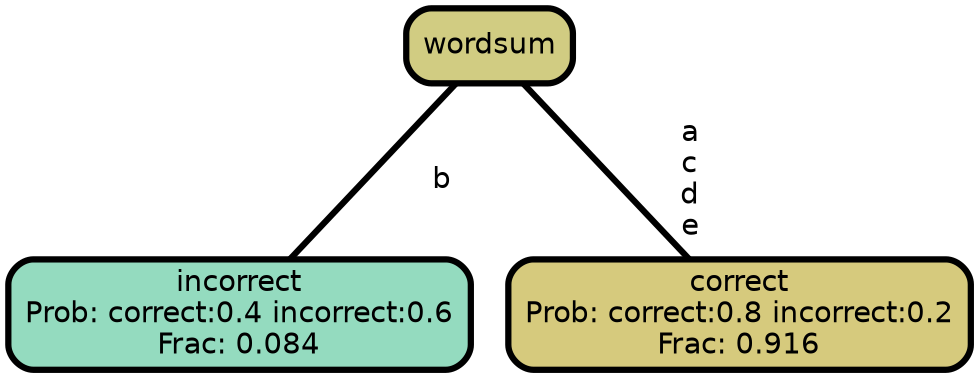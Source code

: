 graph Tree {
node [shape=box, style="filled, rounded",color="black",penwidth="3",fontcolor="black",                 fontname=helvetica] ;
graph [ranksep="0 equally", splines=straight,                 bgcolor=transparent, dpi=200] ;
edge [fontname=helvetica, color=black] ;
0 [label="incorrect
Prob: correct:0.4 incorrect:0.6
Frac: 0.084", fillcolor="#94dbbf"] ;
1 [label="wordsum", fillcolor="#d1cc82"] ;
2 [label="correct
Prob: correct:0.8 incorrect:0.2
Frac: 0.916", fillcolor="#d6ca7d"] ;
1 -- 0 [label=" b",penwidth=3] ;
1 -- 2 [label=" a\n c\n d\n e",penwidth=3] ;
{rank = same;}}